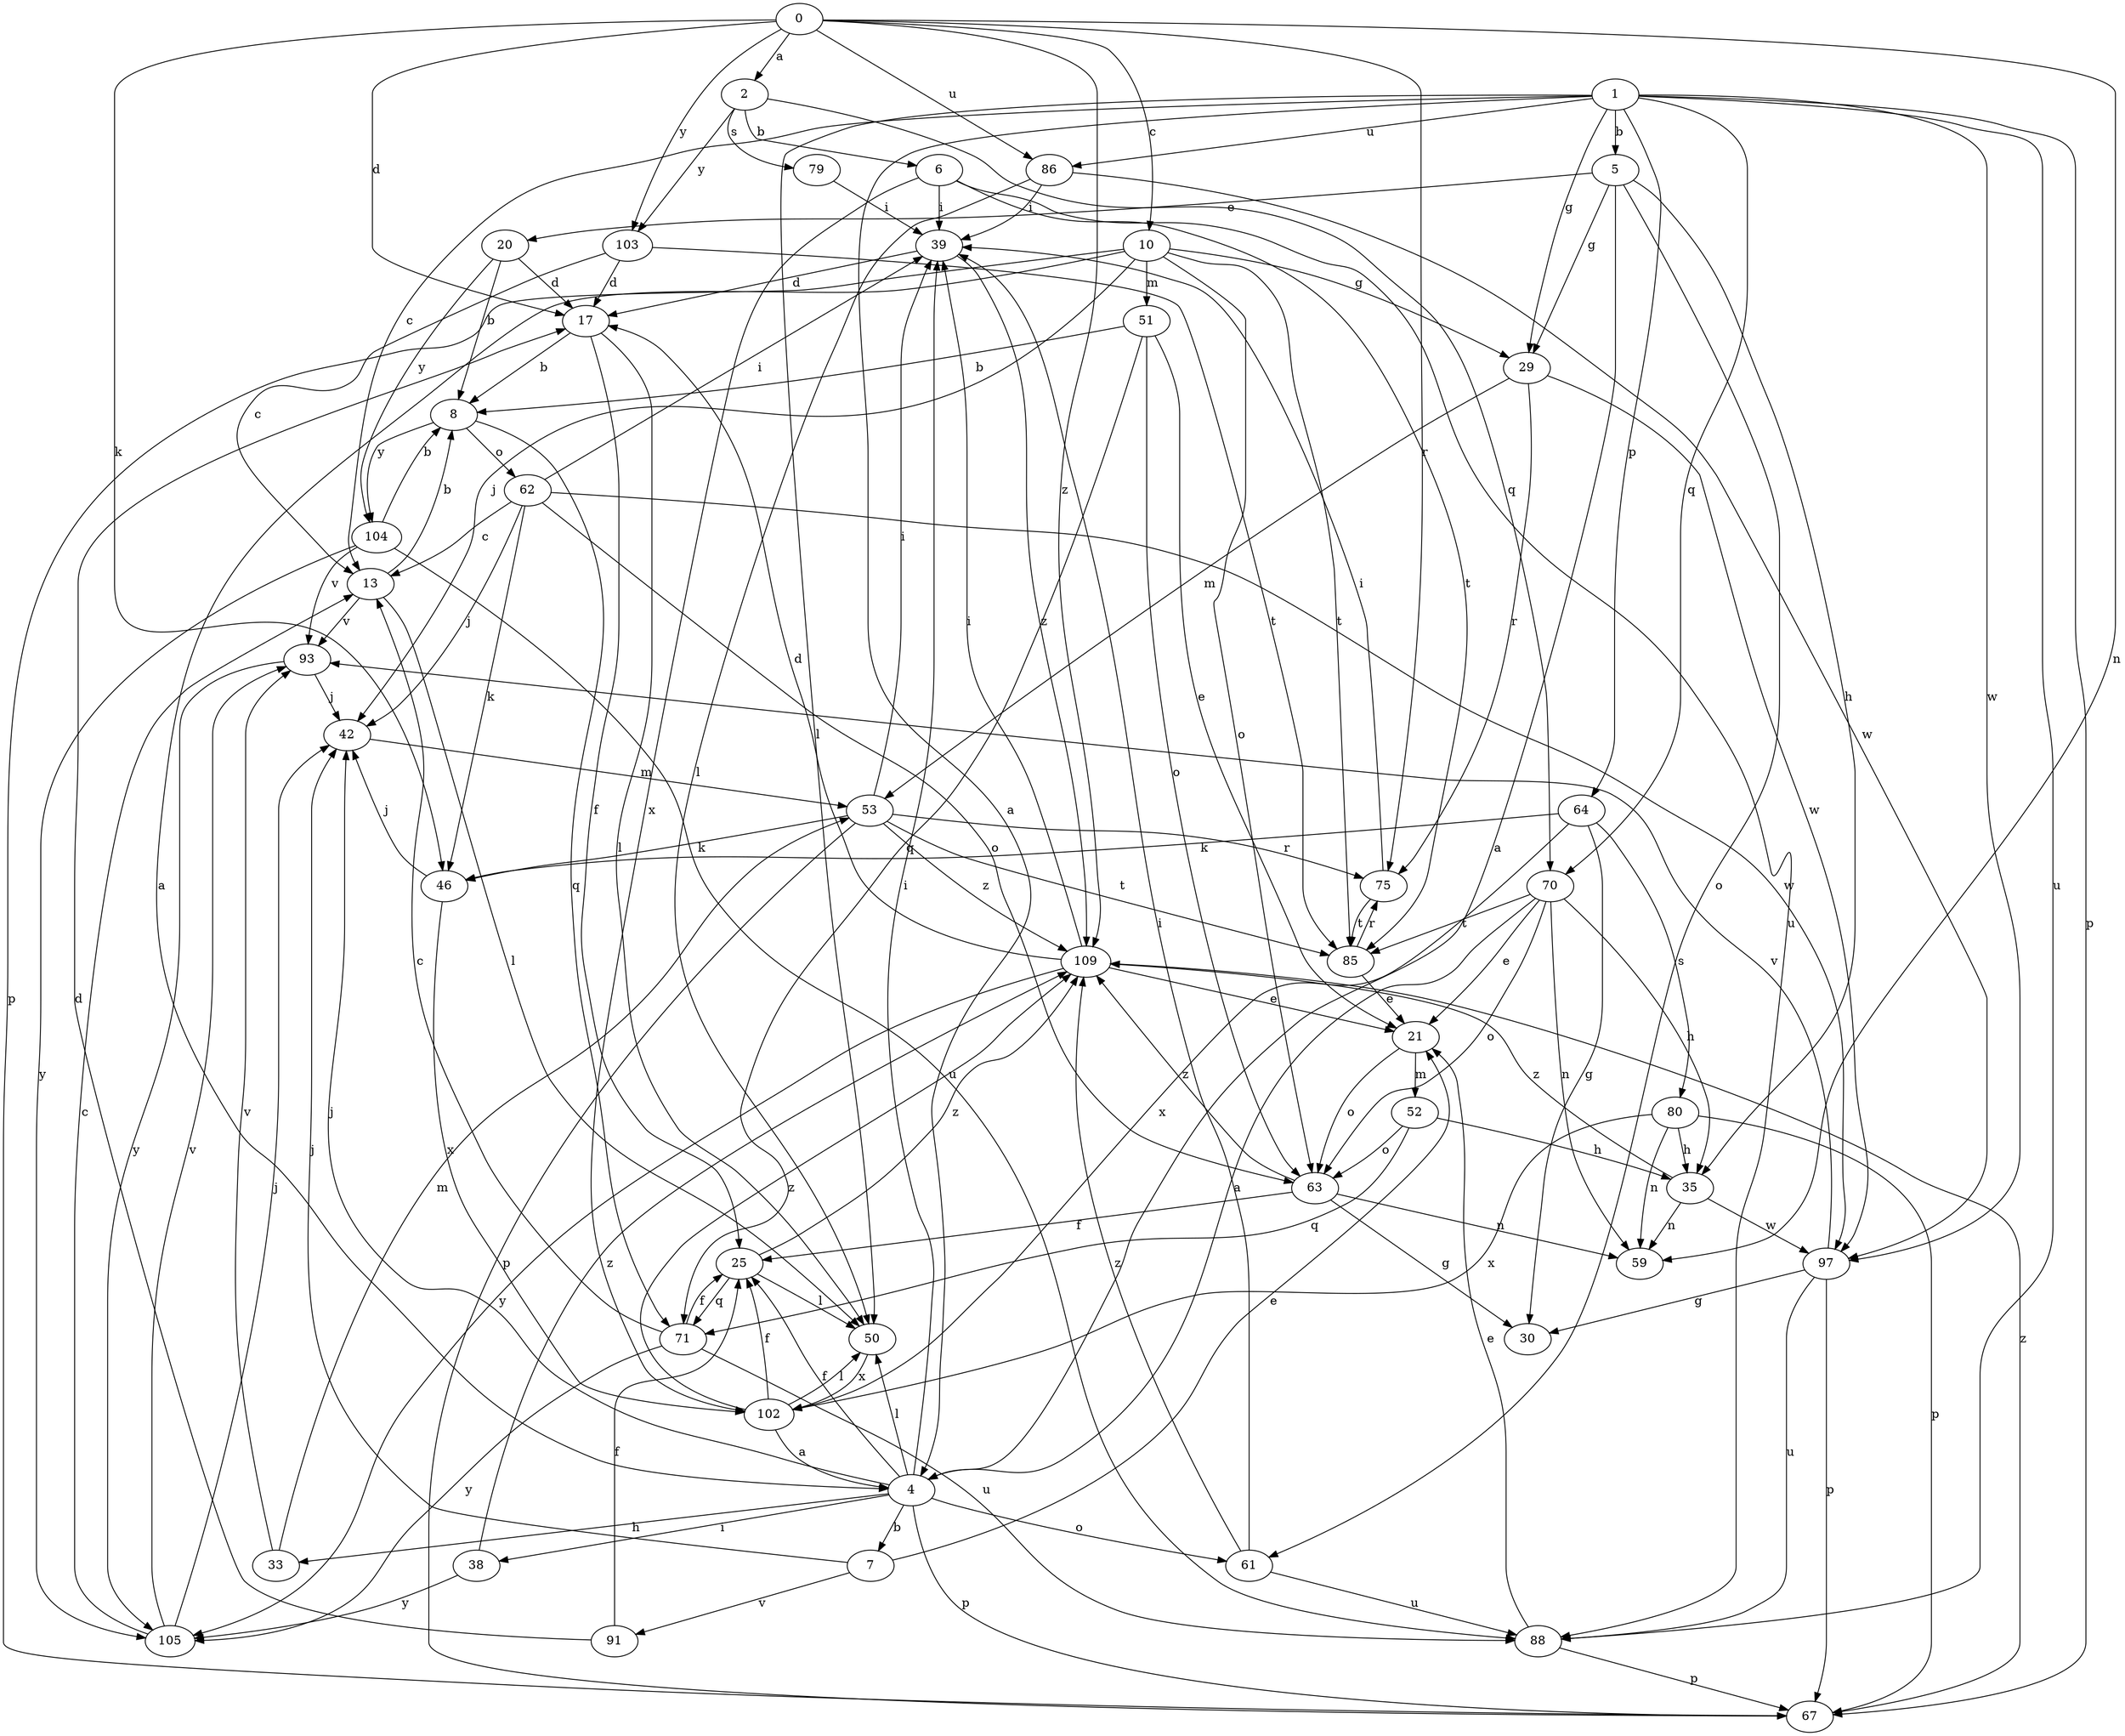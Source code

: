 strict digraph  {
0;
1;
2;
4;
5;
6;
7;
8;
10;
13;
17;
20;
21;
25;
29;
30;
33;
35;
38;
39;
42;
46;
50;
51;
52;
53;
59;
61;
62;
63;
64;
67;
70;
71;
75;
79;
80;
85;
86;
88;
91;
93;
97;
102;
103;
104;
105;
109;
0 -> 2  [label=a];
0 -> 10  [label=c];
0 -> 17  [label=d];
0 -> 46  [label=k];
0 -> 59  [label=n];
0 -> 75  [label=r];
0 -> 86  [label=u];
0 -> 103  [label=y];
0 -> 109  [label=z];
1 -> 4  [label=a];
1 -> 5  [label=b];
1 -> 13  [label=c];
1 -> 29  [label=g];
1 -> 50  [label=l];
1 -> 64  [label=p];
1 -> 67  [label=p];
1 -> 70  [label=q];
1 -> 86  [label=u];
1 -> 88  [label=u];
1 -> 97  [label=w];
2 -> 6  [label=b];
2 -> 70  [label=q];
2 -> 79  [label=s];
2 -> 103  [label=y];
4 -> 7  [label=b];
4 -> 25  [label=f];
4 -> 33  [label=h];
4 -> 38  [label=i];
4 -> 39  [label=i];
4 -> 42  [label=j];
4 -> 50  [label=l];
4 -> 61  [label=o];
4 -> 67  [label=p];
5 -> 4  [label=a];
5 -> 20  [label=e];
5 -> 29  [label=g];
5 -> 35  [label=h];
5 -> 61  [label=o];
6 -> 39  [label=i];
6 -> 85  [label=t];
6 -> 88  [label=u];
6 -> 102  [label=x];
7 -> 21  [label=e];
7 -> 42  [label=j];
7 -> 91  [label=v];
8 -> 62  [label=o];
8 -> 71  [label=q];
8 -> 104  [label=y];
10 -> 4  [label=a];
10 -> 29  [label=g];
10 -> 42  [label=j];
10 -> 51  [label=m];
10 -> 63  [label=o];
10 -> 67  [label=p];
10 -> 85  [label=t];
13 -> 8  [label=b];
13 -> 50  [label=l];
13 -> 93  [label=v];
17 -> 8  [label=b];
17 -> 25  [label=f];
17 -> 50  [label=l];
20 -> 8  [label=b];
20 -> 17  [label=d];
20 -> 104  [label=y];
21 -> 52  [label=m];
21 -> 63  [label=o];
25 -> 50  [label=l];
25 -> 71  [label=q];
25 -> 109  [label=z];
29 -> 53  [label=m];
29 -> 75  [label=r];
29 -> 97  [label=w];
33 -> 53  [label=m];
33 -> 93  [label=v];
35 -> 59  [label=n];
35 -> 97  [label=w];
35 -> 109  [label=z];
38 -> 105  [label=y];
38 -> 109  [label=z];
39 -> 17  [label=d];
39 -> 109  [label=z];
42 -> 53  [label=m];
46 -> 42  [label=j];
46 -> 102  [label=x];
50 -> 102  [label=x];
51 -> 8  [label=b];
51 -> 21  [label=e];
51 -> 63  [label=o];
51 -> 71  [label=q];
52 -> 35  [label=h];
52 -> 63  [label=o];
52 -> 71  [label=q];
53 -> 39  [label=i];
53 -> 46  [label=k];
53 -> 67  [label=p];
53 -> 75  [label=r];
53 -> 85  [label=t];
53 -> 109  [label=z];
61 -> 39  [label=i];
61 -> 88  [label=u];
61 -> 109  [label=z];
62 -> 13  [label=c];
62 -> 39  [label=i];
62 -> 42  [label=j];
62 -> 46  [label=k];
62 -> 63  [label=o];
62 -> 97  [label=w];
63 -> 25  [label=f];
63 -> 30  [label=g];
63 -> 59  [label=n];
63 -> 109  [label=z];
64 -> 30  [label=g];
64 -> 46  [label=k];
64 -> 80  [label=s];
64 -> 102  [label=x];
67 -> 109  [label=z];
70 -> 4  [label=a];
70 -> 21  [label=e];
70 -> 35  [label=h];
70 -> 59  [label=n];
70 -> 63  [label=o];
70 -> 85  [label=t];
71 -> 13  [label=c];
71 -> 25  [label=f];
71 -> 88  [label=u];
71 -> 105  [label=y];
75 -> 39  [label=i];
75 -> 85  [label=t];
79 -> 39  [label=i];
80 -> 35  [label=h];
80 -> 59  [label=n];
80 -> 67  [label=p];
80 -> 102  [label=x];
85 -> 21  [label=e];
85 -> 75  [label=r];
86 -> 39  [label=i];
86 -> 50  [label=l];
86 -> 97  [label=w];
88 -> 21  [label=e];
88 -> 67  [label=p];
91 -> 17  [label=d];
91 -> 25  [label=f];
93 -> 42  [label=j];
93 -> 105  [label=y];
97 -> 30  [label=g];
97 -> 67  [label=p];
97 -> 88  [label=u];
97 -> 93  [label=v];
102 -> 4  [label=a];
102 -> 25  [label=f];
102 -> 50  [label=l];
102 -> 109  [label=z];
103 -> 13  [label=c];
103 -> 17  [label=d];
103 -> 85  [label=t];
104 -> 8  [label=b];
104 -> 88  [label=u];
104 -> 93  [label=v];
104 -> 105  [label=y];
105 -> 13  [label=c];
105 -> 42  [label=j];
105 -> 93  [label=v];
109 -> 17  [label=d];
109 -> 21  [label=e];
109 -> 39  [label=i];
109 -> 105  [label=y];
}
